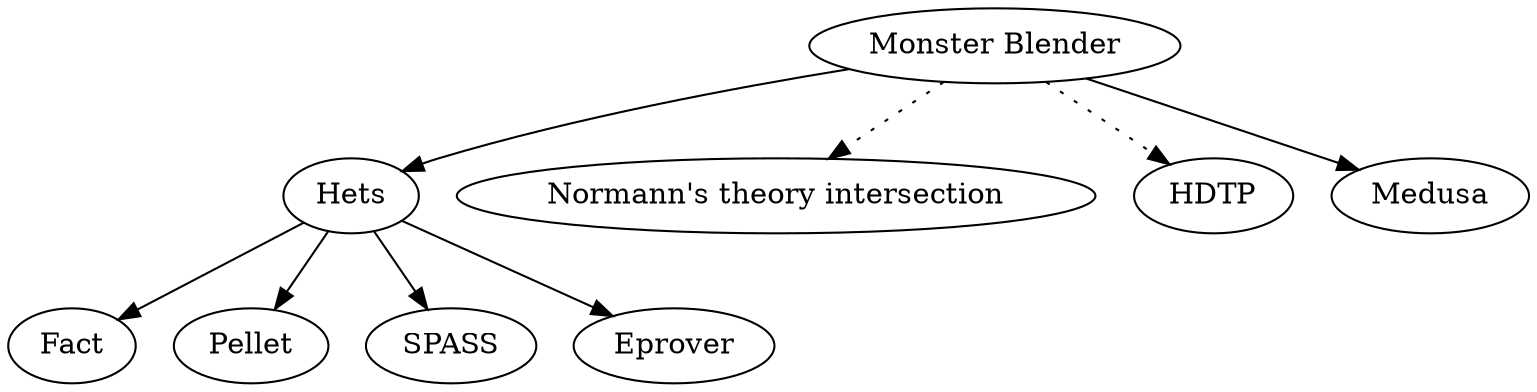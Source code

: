 digraph {
  monster [label="Monster Blender"];
  hets [label="Hets"];
  intersect [label="Normann's theory intersection"];
  hdtp [label="HDTP"];
  fact [label="Fact"];
  pellet [label="Pellet"];
  spass [label="SPASS"];
  e [label="Eprover"];
  medusa [label="Medusa"];
  monster -> hdtp [style="dotted"];
  monster -> hets;
  monster -> medusa;
  monster -> intersect [style="dotted"];
  hets -> fact;
  hets -> pellet;
  hets -> spass;
  hets -> e;
}
